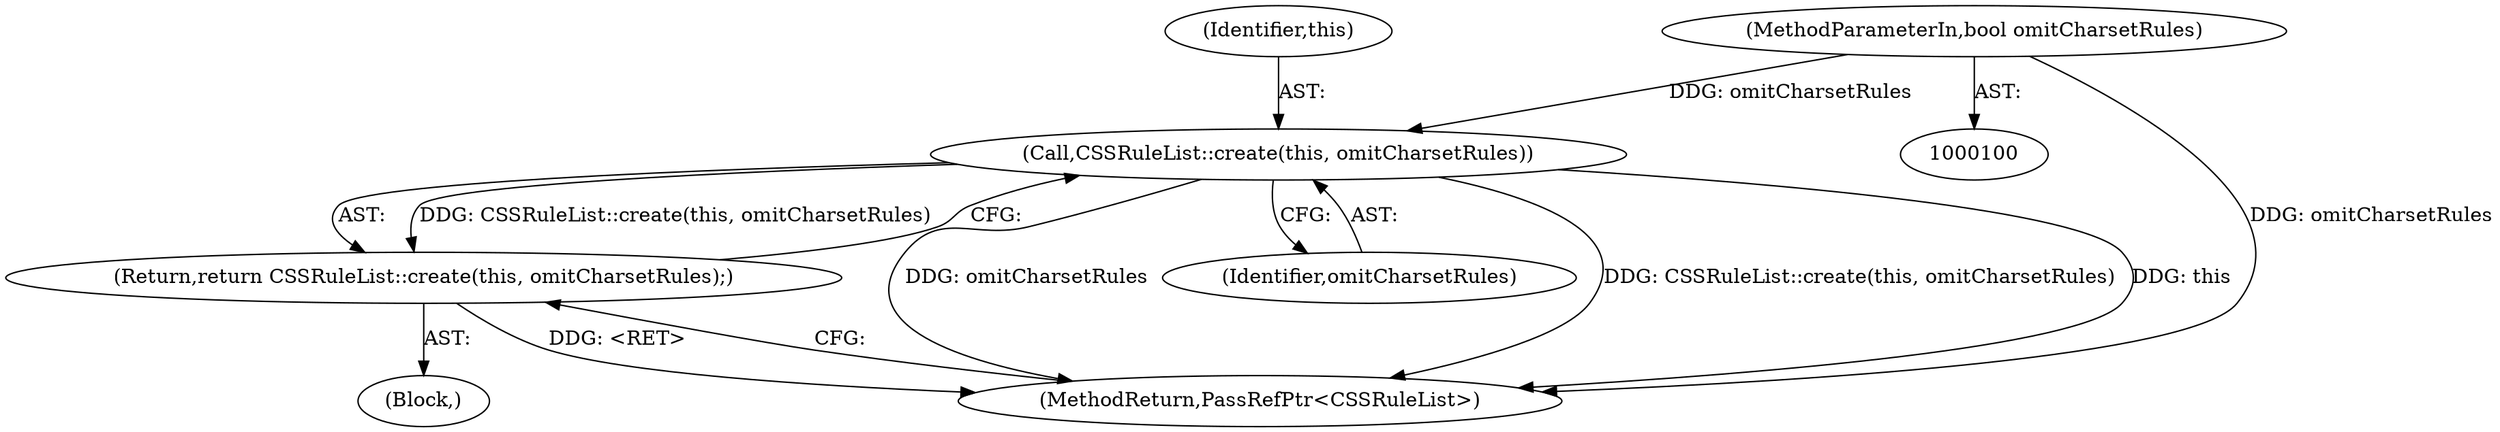 digraph "0_Chrome_3eb1f512d8646db3a70aaef108a8f5ad8b3f013d@API" {
"1000112" [label="(Call,CSSRuleList::create(this, omitCharsetRules))"];
"1000101" [label="(MethodParameterIn,bool omitCharsetRules)"];
"1000111" [label="(Return,return CSSRuleList::create(this, omitCharsetRules);)"];
"1000101" [label="(MethodParameterIn,bool omitCharsetRules)"];
"1000102" [label="(Block,)"];
"1000112" [label="(Call,CSSRuleList::create(this, omitCharsetRules))"];
"1000114" [label="(Identifier,omitCharsetRules)"];
"1000111" [label="(Return,return CSSRuleList::create(this, omitCharsetRules);)"];
"1000115" [label="(MethodReturn,PassRefPtr<CSSRuleList>)"];
"1000113" [label="(Identifier,this)"];
"1000112" -> "1000111"  [label="AST: "];
"1000112" -> "1000114"  [label="CFG: "];
"1000113" -> "1000112"  [label="AST: "];
"1000114" -> "1000112"  [label="AST: "];
"1000111" -> "1000112"  [label="CFG: "];
"1000112" -> "1000115"  [label="DDG: omitCharsetRules"];
"1000112" -> "1000115"  [label="DDG: CSSRuleList::create(this, omitCharsetRules)"];
"1000112" -> "1000115"  [label="DDG: this"];
"1000112" -> "1000111"  [label="DDG: CSSRuleList::create(this, omitCharsetRules)"];
"1000101" -> "1000112"  [label="DDG: omitCharsetRules"];
"1000101" -> "1000100"  [label="AST: "];
"1000101" -> "1000115"  [label="DDG: omitCharsetRules"];
"1000111" -> "1000102"  [label="AST: "];
"1000115" -> "1000111"  [label="CFG: "];
"1000111" -> "1000115"  [label="DDG: <RET>"];
}
